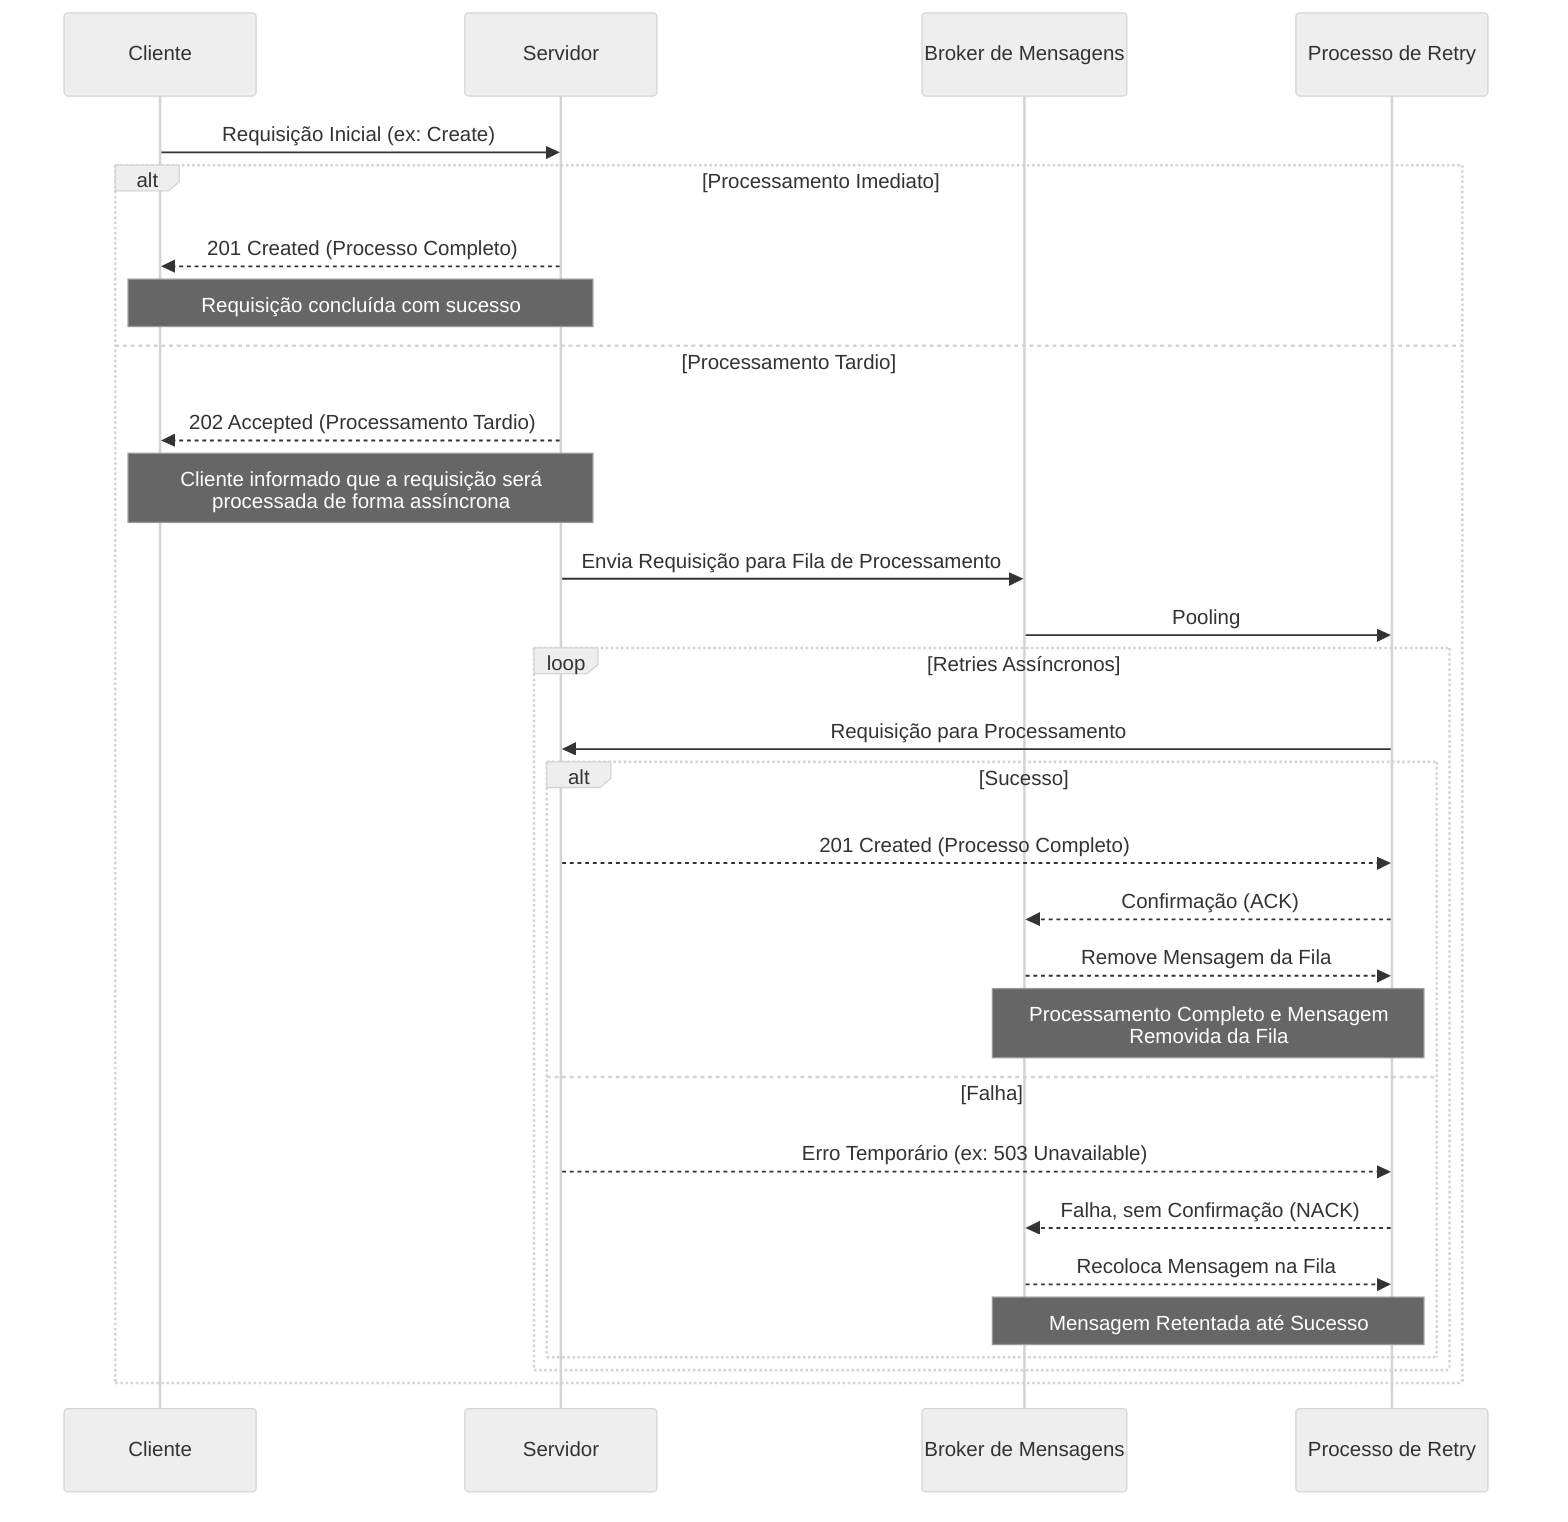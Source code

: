 %%{init: {'theme':'neutral'}}%%
sequenceDiagram
    participant Client as Cliente
    participant Server as Servidor
    participant Broker as Broker de Mensagens
    participant Worker as Processo de Retry

    Client->>Server: Requisição Inicial (ex: Create)
    alt Processamento Imediato
        Server-->>Client: 201 Created (Processo Completo)
        Note over Client, Server: Requisição concluída com sucesso
    else Processamento Tardio
        Server-->>Client: 202 Accepted (Processamento Tardio)
        Note over Client, Server: Cliente informado que a requisição será<br> processada de forma assíncrona

        Server->>Broker: Envia Requisição para Fila de Processamento
        Broker->>Worker: Pooling

        loop Retries Assíncronos
            Worker->>Server: Requisição para Processamento
            alt Sucesso
                Server-->>Worker: 201 Created (Processo Completo)
                Worker-->>Broker: Confirmação (ACK)
                Broker-->> Worker: Remove Mensagem da Fila
                Note over Worker, Broker: Processamento Completo e Mensagem<br> Removida da Fila
            else Falha
                Server-->>Worker: Erro Temporário (ex: 503 Unavailable)
                Worker-->>Broker: Falha, sem Confirmação (NACK)
                Broker-->>Worker: Recoloca Mensagem na Fila
                Note over Broker, Worker: Mensagem Retentada até Sucesso
            end
        end
    end
